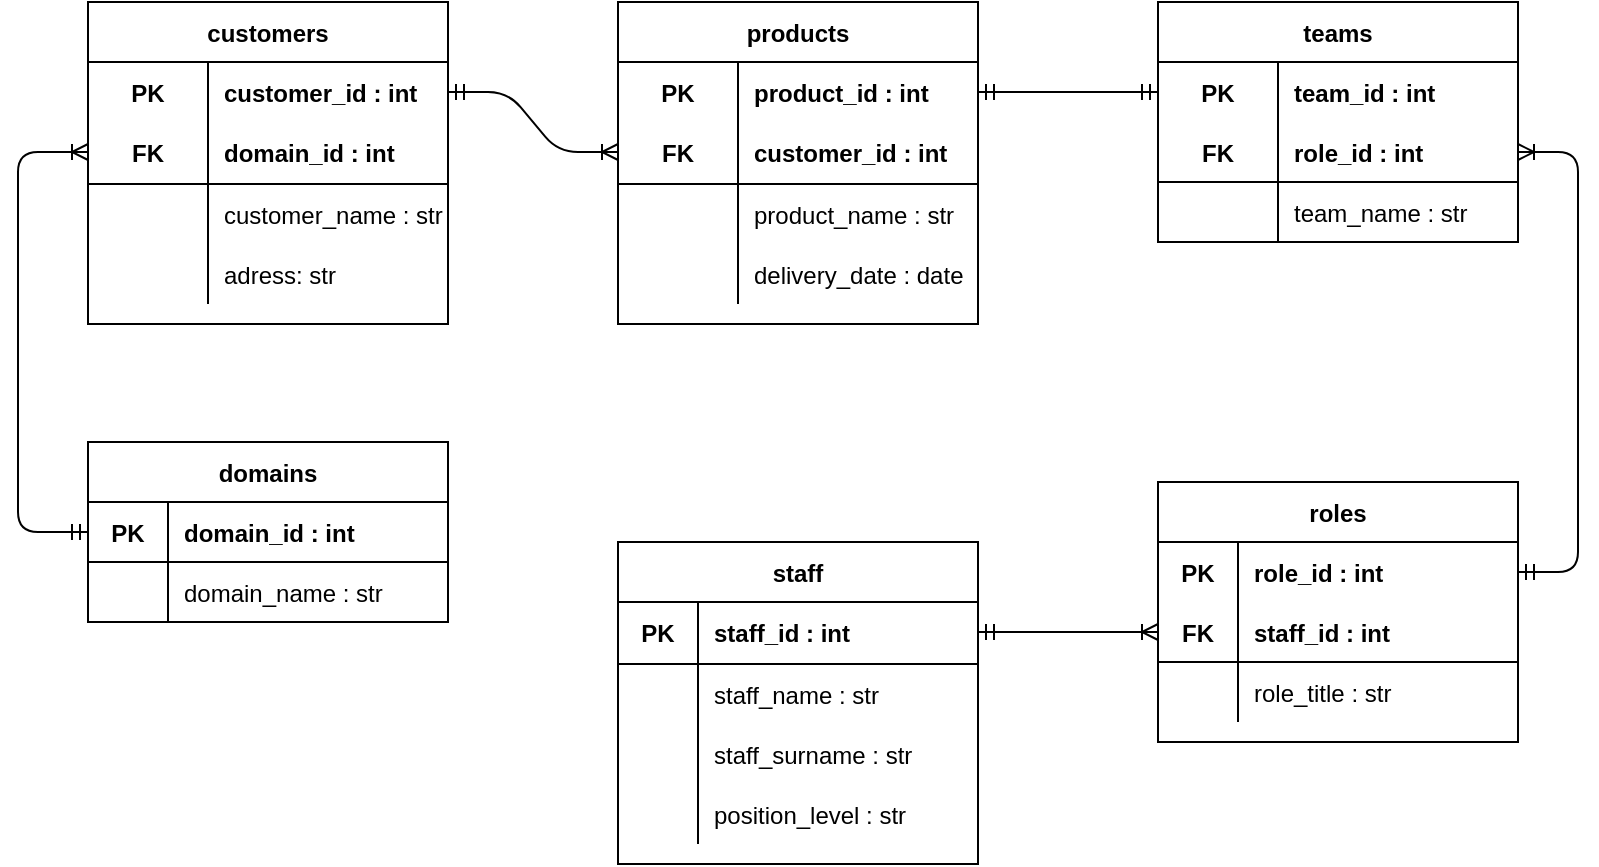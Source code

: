 <mxfile version="14.5.1" type="device"><diagram id="R2lEEEUBdFMjLlhIrx00" name="Page-1"><mxGraphModel dx="1024" dy="1692" grid="1" gridSize="10" guides="1" tooltips="1" connect="1" arrows="1" fold="1" page="1" pageScale="1" pageWidth="850" pageHeight="1100" math="0" shadow="0" extFonts="Permanent Marker^https://fonts.googleapis.com/css?family=Permanent+Marker"><root><mxCell id="0"/><mxCell id="1" parent="0"/><mxCell id="aKPgTJMskJocDyLcc4iF-41" value="staff" style="shape=table;startSize=30;container=1;collapsible=1;childLayout=tableLayout;fixedRows=1;rowLines=0;fontStyle=1;align=center;resizeLast=1;" parent="1" vertex="1"><mxGeometry x="690" y="260" width="180" height="161" as="geometry"/></mxCell><mxCell id="aKPgTJMskJocDyLcc4iF-42" value="" style="shape=partialRectangle;collapsible=0;dropTarget=0;pointerEvents=0;fillColor=none;top=0;left=0;bottom=0;right=0;points=[[0,0.5],[1,0.5]];portConstraint=eastwest;" parent="aKPgTJMskJocDyLcc4iF-41" vertex="1"><mxGeometry y="30" width="180" height="30" as="geometry"/></mxCell><mxCell id="aKPgTJMskJocDyLcc4iF-43" value="PK" style="shape=partialRectangle;connectable=0;fillColor=none;top=0;left=0;bottom=0;right=0;fontStyle=1;overflow=hidden;" parent="aKPgTJMskJocDyLcc4iF-42" vertex="1"><mxGeometry width="40" height="30" as="geometry"/></mxCell><mxCell id="aKPgTJMskJocDyLcc4iF-44" value="staff_id : int" style="shape=partialRectangle;connectable=0;fillColor=none;top=0;left=0;bottom=0;right=0;align=left;spacingLeft=6;fontStyle=1;overflow=hidden;" parent="aKPgTJMskJocDyLcc4iF-42" vertex="1"><mxGeometry x="40" width="140" height="30" as="geometry"/></mxCell><mxCell id="aKPgTJMskJocDyLcc4iF-45" value="" style="shape=partialRectangle;collapsible=0;dropTarget=0;pointerEvents=0;fillColor=none;top=0;left=0;bottom=1;right=0;points=[[0,0.5],[1,0.5]];portConstraint=eastwest;" parent="aKPgTJMskJocDyLcc4iF-41" vertex="1"><mxGeometry y="60" width="180" height="1" as="geometry"/></mxCell><mxCell id="aKPgTJMskJocDyLcc4iF-46" value="" style="shape=partialRectangle;connectable=0;fillColor=none;top=0;left=0;bottom=0;right=0;fontStyle=1;overflow=hidden;" parent="aKPgTJMskJocDyLcc4iF-45" vertex="1"><mxGeometry width="40" height="1" as="geometry"/></mxCell><mxCell id="aKPgTJMskJocDyLcc4iF-47" value="" style="shape=partialRectangle;connectable=0;fillColor=none;top=0;left=0;bottom=0;right=0;align=left;spacingLeft=6;fontStyle=1;overflow=hidden;" parent="aKPgTJMskJocDyLcc4iF-45" vertex="1"><mxGeometry x="40" width="140" height="1" as="geometry"/></mxCell><mxCell id="aKPgTJMskJocDyLcc4iF-48" value="" style="shape=partialRectangle;collapsible=0;dropTarget=0;pointerEvents=0;fillColor=none;top=0;left=0;bottom=0;right=0;points=[[0,0.5],[1,0.5]];portConstraint=eastwest;" parent="aKPgTJMskJocDyLcc4iF-41" vertex="1"><mxGeometry y="61" width="180" height="30" as="geometry"/></mxCell><mxCell id="aKPgTJMskJocDyLcc4iF-49" value="" style="shape=partialRectangle;connectable=0;fillColor=none;top=0;left=0;bottom=0;right=0;editable=1;overflow=hidden;" parent="aKPgTJMskJocDyLcc4iF-48" vertex="1"><mxGeometry width="40" height="30" as="geometry"/></mxCell><mxCell id="aKPgTJMskJocDyLcc4iF-50" value="staff_name : str" style="shape=partialRectangle;connectable=0;fillColor=none;top=0;left=0;bottom=0;right=0;align=left;spacingLeft=6;overflow=hidden;" parent="aKPgTJMskJocDyLcc4iF-48" vertex="1"><mxGeometry x="40" width="140" height="30" as="geometry"/></mxCell><mxCell id="aKPgTJMskJocDyLcc4iF-51" value="" style="shape=partialRectangle;collapsible=0;dropTarget=0;pointerEvents=0;fillColor=none;top=0;left=0;bottom=0;right=0;points=[[0,0.5],[1,0.5]];portConstraint=eastwest;" parent="aKPgTJMskJocDyLcc4iF-41" vertex="1"><mxGeometry y="91" width="180" height="30" as="geometry"/></mxCell><mxCell id="aKPgTJMskJocDyLcc4iF-52" value="" style="shape=partialRectangle;connectable=0;fillColor=none;top=0;left=0;bottom=0;right=0;editable=1;overflow=hidden;" parent="aKPgTJMskJocDyLcc4iF-51" vertex="1"><mxGeometry width="40" height="30" as="geometry"/></mxCell><mxCell id="aKPgTJMskJocDyLcc4iF-53" value="staff_surname : str" style="shape=partialRectangle;connectable=0;fillColor=none;top=0;left=0;bottom=0;right=0;align=left;spacingLeft=6;overflow=hidden;" parent="aKPgTJMskJocDyLcc4iF-51" vertex="1"><mxGeometry x="40" width="140" height="30" as="geometry"/></mxCell><mxCell id="zD4UJiPTcNeFtb7fzA0B-4" value="" style="shape=partialRectangle;collapsible=0;dropTarget=0;pointerEvents=0;fillColor=none;top=0;left=0;bottom=0;right=0;points=[[0,0.5],[1,0.5]];portConstraint=eastwest;" vertex="1" parent="aKPgTJMskJocDyLcc4iF-41"><mxGeometry y="121" width="180" height="30" as="geometry"/></mxCell><mxCell id="zD4UJiPTcNeFtb7fzA0B-5" value="" style="shape=partialRectangle;connectable=0;fillColor=none;top=0;left=0;bottom=0;right=0;editable=1;overflow=hidden;" vertex="1" parent="zD4UJiPTcNeFtb7fzA0B-4"><mxGeometry width="40" height="30" as="geometry"/></mxCell><mxCell id="zD4UJiPTcNeFtb7fzA0B-6" value="position_level : str" style="shape=partialRectangle;connectable=0;fillColor=none;top=0;left=0;bottom=0;right=0;align=left;spacingLeft=6;overflow=hidden;" vertex="1" parent="zD4UJiPTcNeFtb7fzA0B-4"><mxGeometry x="40" width="140" height="30" as="geometry"/></mxCell><mxCell id="aKPgTJMskJocDyLcc4iF-54" value="teams" style="shape=table;startSize=30;container=1;collapsible=1;childLayout=tableLayout;fixedRows=1;rowLines=0;fontStyle=1;align=center;resizeLast=1;" parent="1" vertex="1"><mxGeometry x="960" y="-10" width="180" height="120" as="geometry"/></mxCell><mxCell id="aKPgTJMskJocDyLcc4iF-55" value="" style="shape=partialRectangle;collapsible=0;dropTarget=0;pointerEvents=0;fillColor=none;top=0;left=0;bottom=0;right=0;points=[[0,0.5],[1,0.5]];portConstraint=eastwest;" parent="aKPgTJMskJocDyLcc4iF-54" vertex="1"><mxGeometry y="30" width="180" height="30" as="geometry"/></mxCell><mxCell id="aKPgTJMskJocDyLcc4iF-56" value="PK" style="shape=partialRectangle;connectable=0;fillColor=none;top=0;left=0;bottom=0;right=0;fontStyle=1;overflow=hidden;" parent="aKPgTJMskJocDyLcc4iF-55" vertex="1"><mxGeometry width="60" height="30" as="geometry"/></mxCell><mxCell id="aKPgTJMskJocDyLcc4iF-57" value="team_id : int" style="shape=partialRectangle;connectable=0;fillColor=none;top=0;left=0;bottom=0;right=0;align=left;spacingLeft=6;fontStyle=1;overflow=hidden;" parent="aKPgTJMskJocDyLcc4iF-55" vertex="1"><mxGeometry x="60" width="120" height="30" as="geometry"/></mxCell><mxCell id="aKPgTJMskJocDyLcc4iF-58" value="" style="shape=partialRectangle;collapsible=0;dropTarget=0;pointerEvents=0;fillColor=none;top=0;left=0;bottom=1;right=0;points=[[0,0.5],[1,0.5]];portConstraint=eastwest;" parent="aKPgTJMskJocDyLcc4iF-54" vertex="1"><mxGeometry y="60" width="180" height="30" as="geometry"/></mxCell><mxCell id="aKPgTJMskJocDyLcc4iF-59" value="FK" style="shape=partialRectangle;connectable=0;fillColor=none;top=0;left=0;bottom=0;right=0;fontStyle=1;overflow=hidden;" parent="aKPgTJMskJocDyLcc4iF-58" vertex="1"><mxGeometry width="60" height="30" as="geometry"/></mxCell><mxCell id="aKPgTJMskJocDyLcc4iF-60" value="role_id : int" style="shape=partialRectangle;connectable=0;fillColor=none;top=0;left=0;bottom=0;right=0;align=left;spacingLeft=6;fontStyle=1;overflow=hidden;" parent="aKPgTJMskJocDyLcc4iF-58" vertex="1"><mxGeometry x="60" width="120" height="30" as="geometry"/></mxCell><mxCell id="aKPgTJMskJocDyLcc4iF-61" value="" style="shape=partialRectangle;collapsible=0;dropTarget=0;pointerEvents=0;fillColor=none;top=0;left=0;bottom=0;right=0;points=[[0,0.5],[1,0.5]];portConstraint=eastwest;" parent="aKPgTJMskJocDyLcc4iF-54" vertex="1"><mxGeometry y="90" width="180" height="30" as="geometry"/></mxCell><mxCell id="aKPgTJMskJocDyLcc4iF-62" value="" style="shape=partialRectangle;connectable=0;fillColor=none;top=0;left=0;bottom=0;right=0;editable=1;overflow=hidden;" parent="aKPgTJMskJocDyLcc4iF-61" vertex="1"><mxGeometry width="60" height="30" as="geometry"/></mxCell><mxCell id="aKPgTJMskJocDyLcc4iF-63" value="team_name : str" style="shape=partialRectangle;connectable=0;fillColor=none;top=0;left=0;bottom=0;right=0;align=left;spacingLeft=6;overflow=hidden;" parent="aKPgTJMskJocDyLcc4iF-61" vertex="1"><mxGeometry x="60" width="120" height="30" as="geometry"/></mxCell><mxCell id="AbaBaUnDroJ3zwLd7RXz-52" value="customers" style="shape=table;startSize=30;container=1;collapsible=1;childLayout=tableLayout;fixedRows=1;rowLines=0;fontStyle=1;align=center;resizeLast=1;" parent="1" vertex="1"><mxGeometry x="425" y="-10" width="180" height="161" as="geometry"/></mxCell><mxCell id="zD4UJiPTcNeFtb7fzA0B-52" value="" style="shape=partialRectangle;collapsible=0;dropTarget=0;pointerEvents=0;fillColor=none;top=0;left=0;bottom=0;right=0;points=[[0,0.5],[1,0.5]];portConstraint=eastwest;" vertex="1" parent="AbaBaUnDroJ3zwLd7RXz-52"><mxGeometry y="30" width="180" height="30" as="geometry"/></mxCell><mxCell id="zD4UJiPTcNeFtb7fzA0B-53" value="PK" style="shape=partialRectangle;connectable=0;fillColor=none;top=0;left=0;bottom=0;right=0;fontStyle=1;overflow=hidden;" vertex="1" parent="zD4UJiPTcNeFtb7fzA0B-52"><mxGeometry width="60" height="30" as="geometry"/></mxCell><mxCell id="zD4UJiPTcNeFtb7fzA0B-54" value="customer_id : int" style="shape=partialRectangle;connectable=0;fillColor=none;top=0;left=0;bottom=0;right=0;align=left;spacingLeft=6;fontStyle=1;overflow=hidden;" vertex="1" parent="zD4UJiPTcNeFtb7fzA0B-52"><mxGeometry x="60" width="120" height="30" as="geometry"/></mxCell><mxCell id="AbaBaUnDroJ3zwLd7RXz-53" value="" style="shape=partialRectangle;collapsible=0;dropTarget=0;pointerEvents=0;fillColor=none;top=0;left=0;bottom=0;right=0;points=[[0,0.5],[1,0.5]];portConstraint=eastwest;" parent="AbaBaUnDroJ3zwLd7RXz-52" vertex="1"><mxGeometry y="60" width="180" height="30" as="geometry"/></mxCell><mxCell id="AbaBaUnDroJ3zwLd7RXz-54" value="FK" style="shape=partialRectangle;connectable=0;fillColor=none;top=0;left=0;bottom=0;right=0;fontStyle=1;overflow=hidden;" parent="AbaBaUnDroJ3zwLd7RXz-53" vertex="1"><mxGeometry width="60" height="30" as="geometry"/></mxCell><mxCell id="AbaBaUnDroJ3zwLd7RXz-55" value="domain_id : int" style="shape=partialRectangle;connectable=0;fillColor=none;top=0;left=0;bottom=0;right=0;align=left;spacingLeft=6;fontStyle=1;overflow=hidden;" parent="AbaBaUnDroJ3zwLd7RXz-53" vertex="1"><mxGeometry x="60" width="120" height="30" as="geometry"/></mxCell><mxCell id="AbaBaUnDroJ3zwLd7RXz-56" value="" style="shape=partialRectangle;collapsible=0;dropTarget=0;pointerEvents=0;fillColor=none;top=0;left=0;bottom=1;right=0;points=[[0,0.5],[1,0.5]];portConstraint=eastwest;" parent="AbaBaUnDroJ3zwLd7RXz-52" vertex="1"><mxGeometry y="90" width="180" height="1" as="geometry"/></mxCell><mxCell id="AbaBaUnDroJ3zwLd7RXz-57" value="" style="shape=partialRectangle;connectable=0;fillColor=none;top=0;left=0;bottom=0;right=0;fontStyle=1;overflow=hidden;" parent="AbaBaUnDroJ3zwLd7RXz-56" vertex="1"><mxGeometry width="60" height="1" as="geometry"/></mxCell><mxCell id="AbaBaUnDroJ3zwLd7RXz-58" value="" style="shape=partialRectangle;connectable=0;fillColor=none;top=0;left=0;bottom=0;right=0;align=left;spacingLeft=6;fontStyle=1;overflow=hidden;" parent="AbaBaUnDroJ3zwLd7RXz-56" vertex="1"><mxGeometry x="60" width="120" height="1" as="geometry"/></mxCell><mxCell id="AbaBaUnDroJ3zwLd7RXz-59" value="" style="shape=partialRectangle;collapsible=0;dropTarget=0;pointerEvents=0;fillColor=none;top=0;left=0;bottom=0;right=0;points=[[0,0.5],[1,0.5]];portConstraint=eastwest;" parent="AbaBaUnDroJ3zwLd7RXz-52" vertex="1"><mxGeometry y="91" width="180" height="30" as="geometry"/></mxCell><mxCell id="AbaBaUnDroJ3zwLd7RXz-60" value="" style="shape=partialRectangle;connectable=0;fillColor=none;top=0;left=0;bottom=0;right=0;editable=1;overflow=hidden;" parent="AbaBaUnDroJ3zwLd7RXz-59" vertex="1"><mxGeometry width="60" height="30" as="geometry"/></mxCell><mxCell id="AbaBaUnDroJ3zwLd7RXz-61" value="customer_name : str" style="shape=partialRectangle;connectable=0;fillColor=none;top=0;left=0;bottom=0;right=0;align=left;spacingLeft=6;overflow=hidden;" parent="AbaBaUnDroJ3zwLd7RXz-59" vertex="1"><mxGeometry x="60" width="120" height="30" as="geometry"/></mxCell><mxCell id="AbaBaUnDroJ3zwLd7RXz-65" value="" style="shape=partialRectangle;collapsible=0;dropTarget=0;pointerEvents=0;fillColor=none;top=0;left=0;bottom=0;right=0;points=[[0,0.5],[1,0.5]];portConstraint=eastwest;" parent="AbaBaUnDroJ3zwLd7RXz-52" vertex="1"><mxGeometry y="121" width="180" height="30" as="geometry"/></mxCell><mxCell id="AbaBaUnDroJ3zwLd7RXz-66" value="" style="shape=partialRectangle;connectable=0;fillColor=none;top=0;left=0;bottom=0;right=0;editable=1;overflow=hidden;" parent="AbaBaUnDroJ3zwLd7RXz-65" vertex="1"><mxGeometry width="60" height="30" as="geometry"/></mxCell><mxCell id="AbaBaUnDroJ3zwLd7RXz-67" value="adress: str" style="shape=partialRectangle;connectable=0;fillColor=none;top=0;left=0;bottom=0;right=0;align=left;spacingLeft=6;overflow=hidden;" parent="AbaBaUnDroJ3zwLd7RXz-65" vertex="1"><mxGeometry x="60" width="120" height="30" as="geometry"/></mxCell><mxCell id="zD4UJiPTcNeFtb7fzA0B-17" value="products" style="shape=table;startSize=30;container=1;collapsible=1;childLayout=tableLayout;fixedRows=1;rowLines=0;fontStyle=1;align=center;resizeLast=1;" vertex="1" parent="1"><mxGeometry x="690" y="-10" width="180" height="161" as="geometry"/></mxCell><mxCell id="zD4UJiPTcNeFtb7fzA0B-18" value="" style="shape=partialRectangle;collapsible=0;dropTarget=0;pointerEvents=0;fillColor=none;top=0;left=0;bottom=0;right=0;points=[[0,0.5],[1,0.5]];portConstraint=eastwest;" vertex="1" parent="zD4UJiPTcNeFtb7fzA0B-17"><mxGeometry y="30" width="180" height="30" as="geometry"/></mxCell><mxCell id="zD4UJiPTcNeFtb7fzA0B-19" value="PK" style="shape=partialRectangle;connectable=0;fillColor=none;top=0;left=0;bottom=0;right=0;fontStyle=1;overflow=hidden;" vertex="1" parent="zD4UJiPTcNeFtb7fzA0B-18"><mxGeometry width="60" height="30" as="geometry"/></mxCell><mxCell id="zD4UJiPTcNeFtb7fzA0B-20" value="product_id : int" style="shape=partialRectangle;connectable=0;fillColor=none;top=0;left=0;bottom=0;right=0;align=left;spacingLeft=6;fontStyle=1;overflow=hidden;" vertex="1" parent="zD4UJiPTcNeFtb7fzA0B-18"><mxGeometry x="60" width="120" height="30" as="geometry"/></mxCell><mxCell id="zD4UJiPTcNeFtb7fzA0B-21" value="" style="shape=partialRectangle;collapsible=0;dropTarget=0;pointerEvents=0;fillColor=none;top=0;left=0;bottom=0;right=0;points=[[0,0.5],[1,0.5]];portConstraint=eastwest;" vertex="1" parent="zD4UJiPTcNeFtb7fzA0B-17"><mxGeometry y="60" width="180" height="30" as="geometry"/></mxCell><mxCell id="zD4UJiPTcNeFtb7fzA0B-22" value="FK" style="shape=partialRectangle;connectable=0;fillColor=none;top=0;left=0;bottom=0;right=0;fontStyle=1;overflow=hidden;" vertex="1" parent="zD4UJiPTcNeFtb7fzA0B-21"><mxGeometry width="60" height="30" as="geometry"/></mxCell><mxCell id="zD4UJiPTcNeFtb7fzA0B-23" value="customer_id : int" style="shape=partialRectangle;connectable=0;fillColor=none;top=0;left=0;bottom=0;right=0;align=left;spacingLeft=6;fontStyle=1;overflow=hidden;" vertex="1" parent="zD4UJiPTcNeFtb7fzA0B-21"><mxGeometry x="60" width="120" height="30" as="geometry"/></mxCell><mxCell id="zD4UJiPTcNeFtb7fzA0B-24" value="" style="shape=partialRectangle;collapsible=0;dropTarget=0;pointerEvents=0;fillColor=none;top=0;left=0;bottom=1;right=0;points=[[0,0.5],[1,0.5]];portConstraint=eastwest;" vertex="1" parent="zD4UJiPTcNeFtb7fzA0B-17"><mxGeometry y="90" width="180" height="1" as="geometry"/></mxCell><mxCell id="zD4UJiPTcNeFtb7fzA0B-25" value="" style="shape=partialRectangle;connectable=0;fillColor=none;top=0;left=0;bottom=0;right=0;fontStyle=1;overflow=hidden;" vertex="1" parent="zD4UJiPTcNeFtb7fzA0B-24"><mxGeometry width="60" height="1" as="geometry"/></mxCell><mxCell id="zD4UJiPTcNeFtb7fzA0B-26" value="" style="shape=partialRectangle;connectable=0;fillColor=none;top=0;left=0;bottom=0;right=0;align=left;spacingLeft=6;fontStyle=1;overflow=hidden;" vertex="1" parent="zD4UJiPTcNeFtb7fzA0B-24"><mxGeometry x="60" width="120" height="1" as="geometry"/></mxCell><mxCell id="zD4UJiPTcNeFtb7fzA0B-27" value="" style="shape=partialRectangle;collapsible=0;dropTarget=0;pointerEvents=0;fillColor=none;top=0;left=0;bottom=0;right=0;points=[[0,0.5],[1,0.5]];portConstraint=eastwest;" vertex="1" parent="zD4UJiPTcNeFtb7fzA0B-17"><mxGeometry y="91" width="180" height="30" as="geometry"/></mxCell><mxCell id="zD4UJiPTcNeFtb7fzA0B-28" value="" style="shape=partialRectangle;connectable=0;fillColor=none;top=0;left=0;bottom=0;right=0;editable=1;overflow=hidden;" vertex="1" parent="zD4UJiPTcNeFtb7fzA0B-27"><mxGeometry width="60" height="30" as="geometry"/></mxCell><mxCell id="zD4UJiPTcNeFtb7fzA0B-29" value="product_name : str" style="shape=partialRectangle;connectable=0;fillColor=none;top=0;left=0;bottom=0;right=0;align=left;spacingLeft=6;overflow=hidden;" vertex="1" parent="zD4UJiPTcNeFtb7fzA0B-27"><mxGeometry x="60" width="120" height="30" as="geometry"/></mxCell><mxCell id="zD4UJiPTcNeFtb7fzA0B-30" value="" style="shape=partialRectangle;collapsible=0;dropTarget=0;pointerEvents=0;fillColor=none;top=0;left=0;bottom=0;right=0;points=[[0,0.5],[1,0.5]];portConstraint=eastwest;" vertex="1" parent="zD4UJiPTcNeFtb7fzA0B-17"><mxGeometry y="121" width="180" height="30" as="geometry"/></mxCell><mxCell id="zD4UJiPTcNeFtb7fzA0B-31" value="" style="shape=partialRectangle;connectable=0;fillColor=none;top=0;left=0;bottom=0;right=0;editable=1;overflow=hidden;" vertex="1" parent="zD4UJiPTcNeFtb7fzA0B-30"><mxGeometry width="60" height="30" as="geometry"/></mxCell><mxCell id="zD4UJiPTcNeFtb7fzA0B-32" value="delivery_date : date" style="shape=partialRectangle;connectable=0;fillColor=none;top=0;left=0;bottom=0;right=0;align=left;spacingLeft=6;overflow=hidden;" vertex="1" parent="zD4UJiPTcNeFtb7fzA0B-30"><mxGeometry x="60" width="120" height="30" as="geometry"/></mxCell><mxCell id="zD4UJiPTcNeFtb7fzA0B-35" value="" style="edgeStyle=elbowEdgeStyle;fontSize=12;html=1;endArrow=ERmandOne;startArrow=ERmandOne;entryX=0;entryY=0.5;entryDx=0;entryDy=0;exitX=1;exitY=0.5;exitDx=0;exitDy=0;" edge="1" parent="1" source="zD4UJiPTcNeFtb7fzA0B-18" target="aKPgTJMskJocDyLcc4iF-55"><mxGeometry width="100" height="100" relative="1" as="geometry"><mxPoint x="670" y="410" as="sourcePoint"/><mxPoint x="770" y="310" as="targetPoint"/><Array as="points"><mxPoint x="910" y="35"/><mxPoint x="910" y="60"/><mxPoint x="930" y="80"/><mxPoint x="920" y="35"/><mxPoint x="900" y="160"/><mxPoint x="900" y="340"/></Array></mxGeometry></mxCell><mxCell id="zD4UJiPTcNeFtb7fzA0B-51" value="" style="edgeStyle=entityRelationEdgeStyle;fontSize=12;html=1;endArrow=ERoneToMany;startArrow=ERmandOne;entryX=0;entryY=0.5;entryDx=0;entryDy=0;exitX=1;exitY=0.5;exitDx=0;exitDy=0;" edge="1" parent="1" source="zD4UJiPTcNeFtb7fzA0B-52" target="zD4UJiPTcNeFtb7fzA0B-21"><mxGeometry width="100" height="100" relative="1" as="geometry"><mxPoint x="550" y="170" as="sourcePoint"/><mxPoint x="650" y="70" as="targetPoint"/></mxGeometry></mxCell><mxCell id="zD4UJiPTcNeFtb7fzA0B-55" value="domains" style="shape=table;startSize=30;container=1;collapsible=1;childLayout=tableLayout;fixedRows=1;rowLines=0;fontStyle=1;align=center;resizeLast=1;" vertex="1" parent="1"><mxGeometry x="425" y="210" width="180" height="90" as="geometry"/></mxCell><mxCell id="zD4UJiPTcNeFtb7fzA0B-56" value="" style="shape=partialRectangle;collapsible=0;dropTarget=0;pointerEvents=0;fillColor=none;top=0;left=0;bottom=1;right=0;points=[[0,0.5],[1,0.5]];portConstraint=eastwest;" vertex="1" parent="zD4UJiPTcNeFtb7fzA0B-55"><mxGeometry y="30" width="180" height="30" as="geometry"/></mxCell><mxCell id="zD4UJiPTcNeFtb7fzA0B-57" value="PK" style="shape=partialRectangle;connectable=0;fillColor=none;top=0;left=0;bottom=0;right=0;fontStyle=1;overflow=hidden;" vertex="1" parent="zD4UJiPTcNeFtb7fzA0B-56"><mxGeometry width="40" height="30" as="geometry"/></mxCell><mxCell id="zD4UJiPTcNeFtb7fzA0B-58" value="domain_id : int" style="shape=partialRectangle;connectable=0;fillColor=none;top=0;left=0;bottom=0;right=0;align=left;spacingLeft=6;fontStyle=1;overflow=hidden;" vertex="1" parent="zD4UJiPTcNeFtb7fzA0B-56"><mxGeometry x="40" width="140" height="30" as="geometry"/></mxCell><mxCell id="zD4UJiPTcNeFtb7fzA0B-59" value="" style="shape=partialRectangle;collapsible=0;dropTarget=0;pointerEvents=0;fillColor=none;top=0;left=0;bottom=0;right=0;points=[[0,0.5],[1,0.5]];portConstraint=eastwest;" vertex="1" parent="zD4UJiPTcNeFtb7fzA0B-55"><mxGeometry y="60" width="180" height="30" as="geometry"/></mxCell><mxCell id="zD4UJiPTcNeFtb7fzA0B-60" value="" style="shape=partialRectangle;connectable=0;fillColor=none;top=0;left=0;bottom=0;right=0;editable=1;overflow=hidden;" vertex="1" parent="zD4UJiPTcNeFtb7fzA0B-59"><mxGeometry width="40" height="30" as="geometry"/></mxCell><mxCell id="zD4UJiPTcNeFtb7fzA0B-61" value="domain_name : str" style="shape=partialRectangle;connectable=0;fillColor=none;top=0;left=0;bottom=0;right=0;align=left;spacingLeft=6;overflow=hidden;" vertex="1" parent="zD4UJiPTcNeFtb7fzA0B-59"><mxGeometry x="40" width="140" height="30" as="geometry"/></mxCell><mxCell id="zD4UJiPTcNeFtb7fzA0B-62" value="" style="edgeStyle=orthogonalEdgeStyle;fontSize=12;html=1;endArrow=ERoneToMany;startArrow=ERmandOne;entryX=0;entryY=0.5;entryDx=0;entryDy=0;exitX=0;exitY=0.5;exitDx=0;exitDy=0;" edge="1" parent="1" source="zD4UJiPTcNeFtb7fzA0B-56" target="AbaBaUnDroJ3zwLd7RXz-53"><mxGeometry width="100" height="100" relative="1" as="geometry"><mxPoint x="260" y="220" as="sourcePoint"/><mxPoint x="360" y="120" as="targetPoint"/><Array as="points"><mxPoint x="390" y="255"/><mxPoint x="390" y="65"/></Array></mxGeometry></mxCell><mxCell id="zD4UJiPTcNeFtb7fzA0B-68" value="" style="edgeStyle=orthogonalEdgeStyle;fontSize=12;html=1;endArrow=ERoneToMany;startArrow=ERmandOne;entryX=1;entryY=0.5;entryDx=0;entryDy=0;exitX=1;exitY=0.5;exitDx=0;exitDy=0;" edge="1" parent="1" source="zD4UJiPTcNeFtb7fzA0B-79" target="aKPgTJMskJocDyLcc4iF-58"><mxGeometry width="100" height="100" relative="1" as="geometry"><mxPoint x="1120" y="295" as="sourcePoint"/><mxPoint x="730" y="240" as="targetPoint"/><Array as="points"><mxPoint x="1170" y="275"/><mxPoint x="1170" y="65"/></Array></mxGeometry></mxCell><mxCell id="zD4UJiPTcNeFtb7fzA0B-78" value="roles" style="shape=table;startSize=30;container=1;collapsible=1;childLayout=tableLayout;fixedRows=1;rowLines=0;fontStyle=1;align=center;resizeLast=1;" vertex="1" parent="1"><mxGeometry x="960" y="230" width="180" height="130" as="geometry"/></mxCell><mxCell id="zD4UJiPTcNeFtb7fzA0B-79" value="" style="shape=partialRectangle;collapsible=0;dropTarget=0;pointerEvents=0;fillColor=none;top=0;left=0;bottom=0;right=0;points=[[0,0.5],[1,0.5]];portConstraint=eastwest;" vertex="1" parent="zD4UJiPTcNeFtb7fzA0B-78"><mxGeometry y="30" width="180" height="30" as="geometry"/></mxCell><mxCell id="zD4UJiPTcNeFtb7fzA0B-80" value="PK" style="shape=partialRectangle;connectable=0;fillColor=none;top=0;left=0;bottom=0;right=0;fontStyle=1;overflow=hidden;" vertex="1" parent="zD4UJiPTcNeFtb7fzA0B-79"><mxGeometry width="40" height="30" as="geometry"/></mxCell><mxCell id="zD4UJiPTcNeFtb7fzA0B-81" value="role_id : int" style="shape=partialRectangle;connectable=0;fillColor=none;top=0;left=0;bottom=0;right=0;align=left;spacingLeft=6;fontStyle=1;overflow=hidden;" vertex="1" parent="zD4UJiPTcNeFtb7fzA0B-79"><mxGeometry x="40" width="140" height="30" as="geometry"/></mxCell><mxCell id="zD4UJiPTcNeFtb7fzA0B-82" value="" style="shape=partialRectangle;collapsible=0;dropTarget=0;pointerEvents=0;fillColor=none;top=0;left=0;bottom=1;right=0;points=[[0,0.5],[1,0.5]];portConstraint=eastwest;" vertex="1" parent="zD4UJiPTcNeFtb7fzA0B-78"><mxGeometry y="60" width="180" height="30" as="geometry"/></mxCell><mxCell id="zD4UJiPTcNeFtb7fzA0B-83" value="FK" style="shape=partialRectangle;connectable=0;fillColor=none;top=0;left=0;bottom=0;right=0;fontStyle=1;overflow=hidden;" vertex="1" parent="zD4UJiPTcNeFtb7fzA0B-82"><mxGeometry width="40" height="30" as="geometry"/></mxCell><mxCell id="zD4UJiPTcNeFtb7fzA0B-84" value="staff_id : int" style="shape=partialRectangle;connectable=0;fillColor=none;top=0;left=0;bottom=0;right=0;align=left;spacingLeft=6;fontStyle=1;overflow=hidden;" vertex="1" parent="zD4UJiPTcNeFtb7fzA0B-82"><mxGeometry x="40" width="140" height="30" as="geometry"/></mxCell><mxCell id="zD4UJiPTcNeFtb7fzA0B-91" value="" style="shape=partialRectangle;collapsible=0;dropTarget=0;pointerEvents=0;fillColor=none;top=0;left=0;bottom=0;right=0;points=[[0,0.5],[1,0.5]];portConstraint=eastwest;" vertex="1" parent="zD4UJiPTcNeFtb7fzA0B-78"><mxGeometry y="90" width="180" height="30" as="geometry"/></mxCell><mxCell id="zD4UJiPTcNeFtb7fzA0B-92" value="" style="shape=partialRectangle;connectable=0;fillColor=none;top=0;left=0;bottom=0;right=0;editable=1;overflow=hidden;" vertex="1" parent="zD4UJiPTcNeFtb7fzA0B-91"><mxGeometry width="40" height="30" as="geometry"/></mxCell><mxCell id="zD4UJiPTcNeFtb7fzA0B-93" value="role_title : str" style="shape=partialRectangle;connectable=0;fillColor=none;top=0;left=0;bottom=0;right=0;align=left;spacingLeft=6;overflow=hidden;" vertex="1" parent="zD4UJiPTcNeFtb7fzA0B-91"><mxGeometry x="40" width="140" height="30" as="geometry"/></mxCell><mxCell id="zD4UJiPTcNeFtb7fzA0B-97" value="" style="edgeStyle=entityRelationEdgeStyle;fontSize=12;html=1;endArrow=ERoneToMany;startArrow=ERmandOne;exitX=1;exitY=0.5;exitDx=0;exitDy=0;entryX=0;entryY=0.5;entryDx=0;entryDy=0;" edge="1" parent="1" source="aKPgTJMskJocDyLcc4iF-42" target="zD4UJiPTcNeFtb7fzA0B-82"><mxGeometry width="100" height="100" relative="1" as="geometry"><mxPoint x="880" y="300" as="sourcePoint"/><mxPoint x="980" y="200" as="targetPoint"/></mxGeometry></mxCell></root></mxGraphModel></diagram></mxfile>